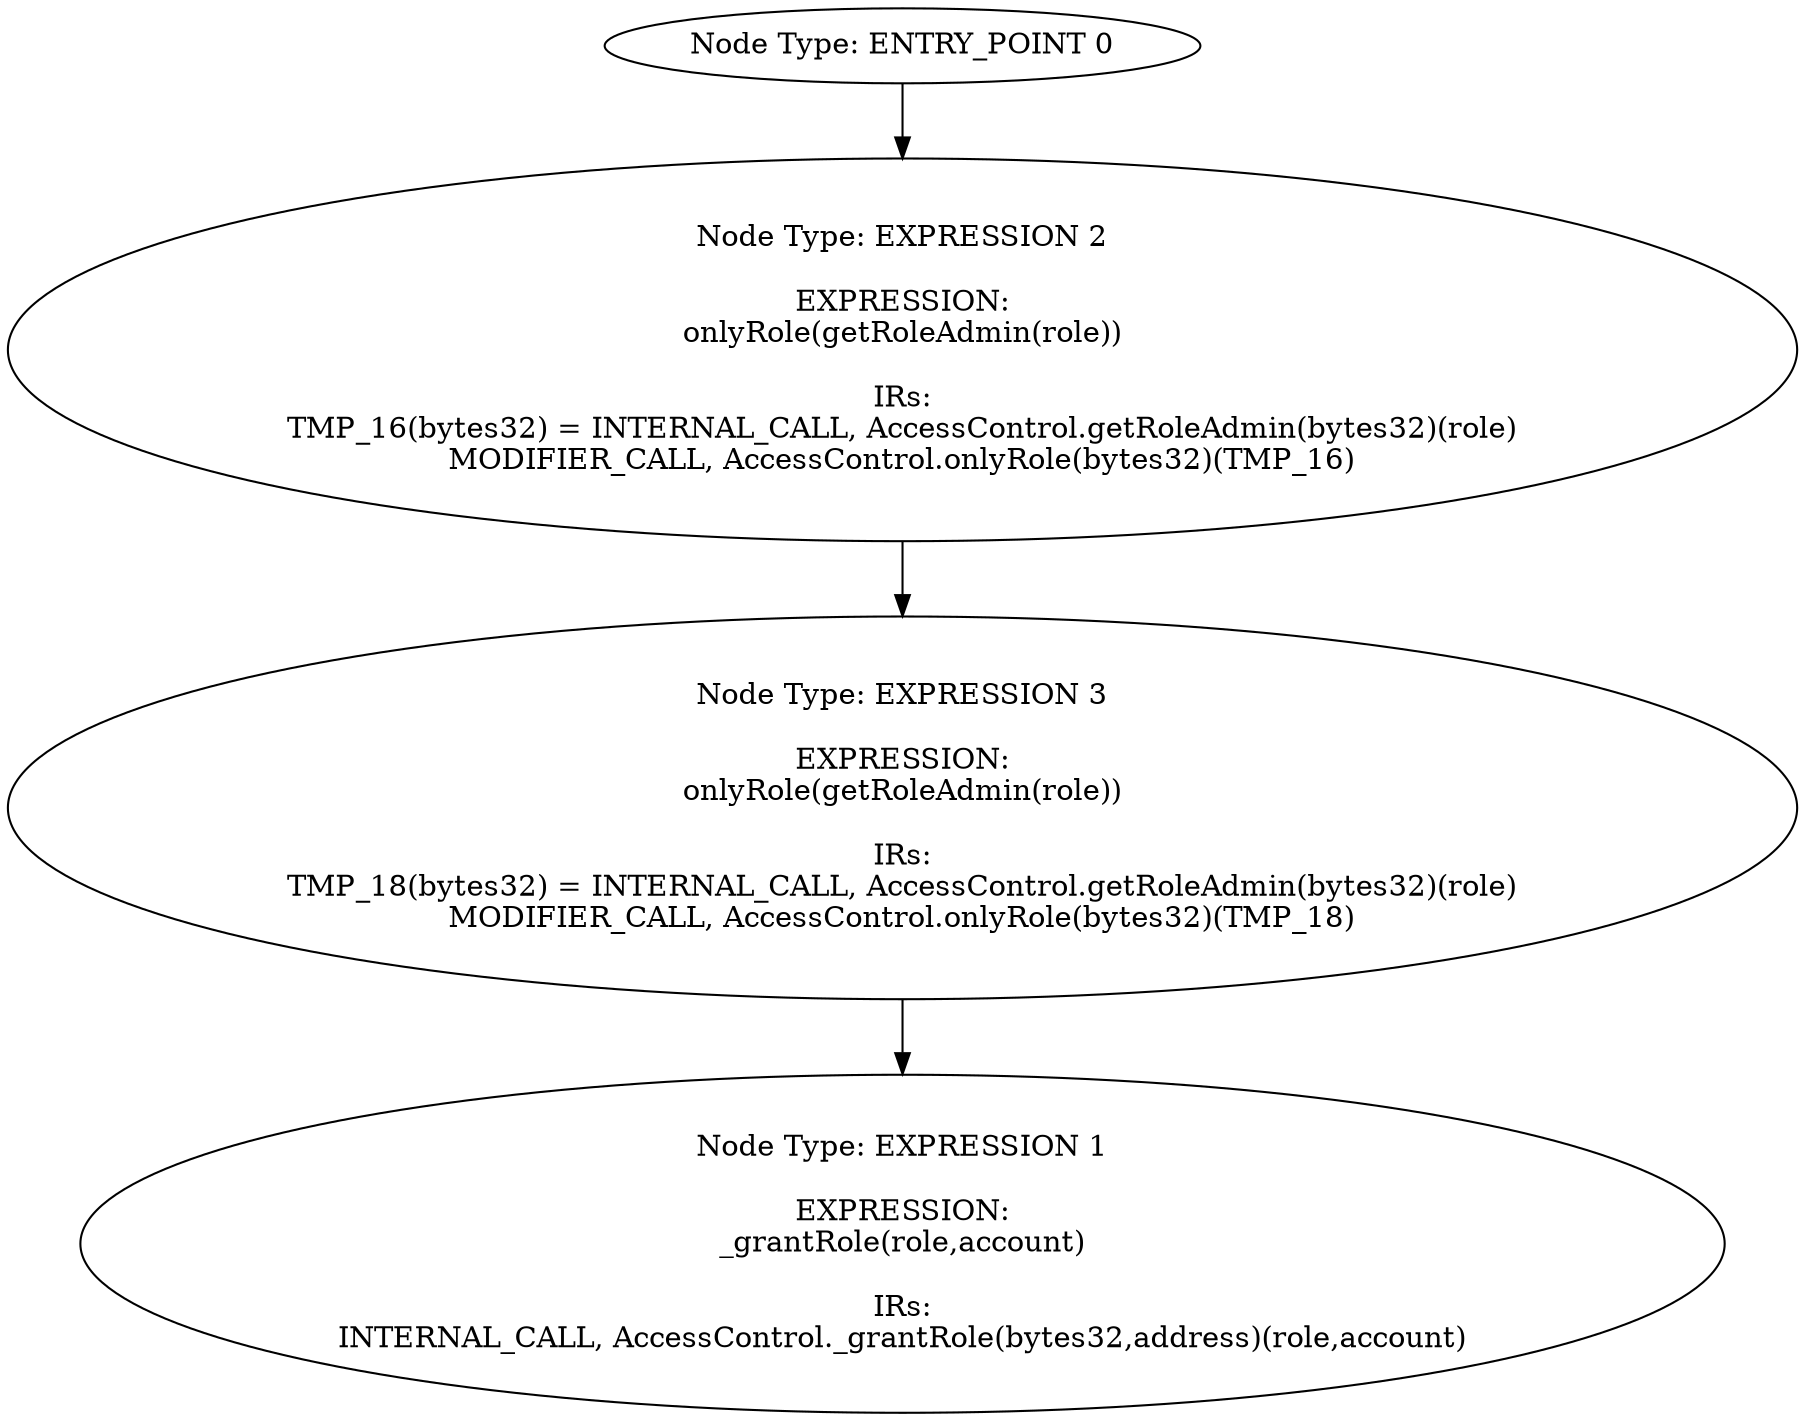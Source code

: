 digraph{
0[label="Node Type: ENTRY_POINT 0
"];
0->2;
1[label="Node Type: EXPRESSION 1

EXPRESSION:
_grantRole(role,account)

IRs:
INTERNAL_CALL, AccessControl._grantRole(bytes32,address)(role,account)"];
2[label="Node Type: EXPRESSION 2

EXPRESSION:
onlyRole(getRoleAdmin(role))

IRs:
TMP_16(bytes32) = INTERNAL_CALL, AccessControl.getRoleAdmin(bytes32)(role)
MODIFIER_CALL, AccessControl.onlyRole(bytes32)(TMP_16)"];
2->3;
3[label="Node Type: EXPRESSION 3

EXPRESSION:
onlyRole(getRoleAdmin(role))

IRs:
TMP_18(bytes32) = INTERNAL_CALL, AccessControl.getRoleAdmin(bytes32)(role)
MODIFIER_CALL, AccessControl.onlyRole(bytes32)(TMP_18)"];
3->1;
}
